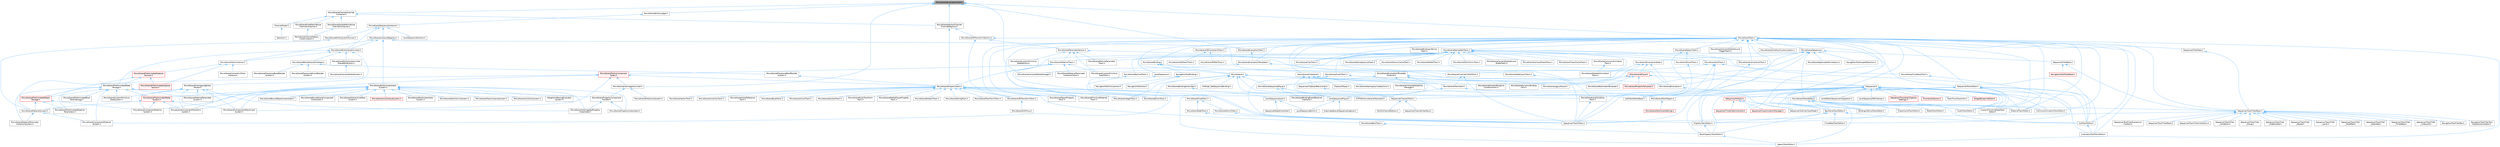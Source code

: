 digraph "MovieSceneEvaluationField.h"
{
 // INTERACTIVE_SVG=YES
 // LATEX_PDF_SIZE
  bgcolor="transparent";
  edge [fontname=Helvetica,fontsize=10,labelfontname=Helvetica,labelfontsize=10];
  node [fontname=Helvetica,fontsize=10,shape=box,height=0.2,width=0.4];
  Node1 [id="Node000001",label="MovieSceneEvaluationField.h",height=0.2,width=0.4,color="gray40", fillcolor="grey60", style="filled", fontcolor="black",tooltip=" "];
  Node1 -> Node2 [id="edge1_Node000001_Node000002",dir="back",color="steelblue1",style="solid",tooltip=" "];
  Node2 [id="Node000002",label="MovieSceneChannelOverride\lContainer.h",height=0.2,width=0.4,color="grey40", fillcolor="white", style="filled",URL="$d1/dd2/MovieSceneChannelOverrideContainer_8h.html",tooltip=" "];
  Node2 -> Node3 [id="edge2_Node000002_Node000003",dir="back",color="steelblue1",style="solid",tooltip=" "];
  Node3 [id="Node000003",label="ChannelModel.h",height=0.2,width=0.4,color="grey40", fillcolor="white", style="filled",URL="$de/d30/ChannelModel_8h.html",tooltip=" "];
  Node3 -> Node4 [id="edge3_Node000003_Node000004",dir="back",color="steelblue1",style="solid",tooltip=" "];
  Node4 [id="Node000004",label="Selection.h",height=0.2,width=0.4,color="grey40", fillcolor="white", style="filled",URL="$dd/dc2/Editor_2Sequencer_2Public_2MVVM_2Selection_2Selection_8h.html",tooltip=" "];
  Node2 -> Node5 [id="edge4_Node000002_Node000005",dir="back",color="steelblue1",style="solid",tooltip=" "];
  Node5 [id="Node000005",label="MovieSceneDoublePerlinNoise\lChannelContainer.h",height=0.2,width=0.4,color="grey40", fillcolor="white", style="filled",URL="$de/dae/MovieSceneDoublePerlinNoiseChannelContainer_8h.html",tooltip=" "];
  Node5 -> Node6 [id="edge5_Node000005_Node000006",dir="back",color="steelblue1",style="solid",tooltip=" "];
  Node6 [id="Node000006",label="PerlinNoiseChannelDetails\lCustomization.h",height=0.2,width=0.4,color="grey40", fillcolor="white", style="filled",URL="$d6/df3/PerlinNoiseChannelDetailsCustomization_8h.html",tooltip=" "];
  Node2 -> Node7 [id="edge6_Node000002_Node000007",dir="back",color="steelblue1",style="solid",tooltip=" "];
  Node7 [id="Node000007",label="MovieSceneFloatPerlinNoise\lChannelContainer.h",height=0.2,width=0.4,color="grey40", fillcolor="white", style="filled",URL="$d6/dcb/MovieSceneFloatPerlinNoiseChannelContainer_8h.html",tooltip=" "];
  Node7 -> Node6 [id="edge7_Node000007_Node000006",dir="back",color="steelblue1",style="solid",tooltip=" "];
  Node2 -> Node8 [id="edge8_Node000002_Node000008",dir="back",color="steelblue1",style="solid",tooltip=" "];
  Node8 [id="Node000008",label="MovieSceneSectionChannel\lOverrideRegistry.h",height=0.2,width=0.4,color="grey40", fillcolor="white", style="filled",URL="$d0/d33/MovieSceneSectionChannelOverrideRegistry_8h.html",tooltip=" "];
  Node8 -> Node9 [id="edge9_Node000008_Node000009",dir="back",color="steelblue1",style="solid",tooltip=" "];
  Node9 [id="Node000009",label="MovieScene3DTransformSection.h",height=0.2,width=0.4,color="grey40", fillcolor="white", style="filled",URL="$de/dab/MovieScene3DTransformSection_8h.html",tooltip=" "];
  Node9 -> Node10 [id="edge10_Node000009_Node000010",dir="back",color="steelblue1",style="solid",tooltip=" "];
  Node10 [id="Node000010",label="ISequencerTrackEditor.h",height=0.2,width=0.4,color="grey40", fillcolor="white", style="filled",URL="$df/dca/ISequencerTrackEditor_8h.html",tooltip=" "];
  Node10 -> Node11 [id="edge11_Node000010_Node000011",dir="back",color="steelblue1",style="solid",tooltip=" "];
  Node11 [id="Node000011",label="AudioTrackEditor.h",height=0.2,width=0.4,color="grey40", fillcolor="white", style="filled",URL="$dd/d96/AudioTrackEditor_8h.html",tooltip=" "];
  Node10 -> Node12 [id="edge12_Node000010_Node000012",dir="back",color="steelblue1",style="solid",tooltip=" "];
  Node12 [id="Node000012",label="BoolPropertyTrackEditor.h",height=0.2,width=0.4,color="grey40", fillcolor="white", style="filled",URL="$db/d07/BoolPropertyTrackEditor_8h.html",tooltip=" "];
  Node12 -> Node13 [id="edge13_Node000012_Node000013",dir="back",color="steelblue1",style="solid",tooltip=" "];
  Node13 [id="Node000013",label="SpawnTrackEditor.h",height=0.2,width=0.4,color="grey40", fillcolor="white", style="filled",URL="$d5/dac/SpawnTrackEditor_8h.html",tooltip=" "];
  Node10 -> Node14 [id="edge14_Node000010_Node000014",dir="back",color="steelblue1",style="solid",tooltip=" "];
  Node14 [id="Node000014",label="CinematicShotTrackEditor.h",height=0.2,width=0.4,color="grey40", fillcolor="white", style="filled",URL="$d3/d0c/CinematicShotTrackEditor_8h.html",tooltip=" "];
  Node10 -> Node15 [id="edge15_Node000010_Node000015",dir="back",color="steelblue1",style="solid",tooltip=" "];
  Node15 [id="Node000015",label="CustomPrimitiveDataTrack\lEditor.h",height=0.2,width=0.4,color="grey40", fillcolor="white", style="filled",URL="$dc/d8f/CustomPrimitiveDataTrackEditor_8h.html",tooltip=" "];
  Node10 -> Node16 [id="edge16_Node000010_Node000016",dir="back",color="steelblue1",style="solid",tooltip=" "];
  Node16 [id="Node000016",label="MaterialTrackEditor.h",height=0.2,width=0.4,color="grey40", fillcolor="white", style="filled",URL="$d1/d9f/MaterialTrackEditor_8h.html",tooltip=" "];
  Node10 -> Node17 [id="edge17_Node000010_Node000017",dir="back",color="steelblue1",style="solid",tooltip=" "];
  Node17 [id="Node000017",label="MovieSceneTrackEditor.h",height=0.2,width=0.4,color="grey40", fillcolor="white", style="filled",URL="$db/d6c/MovieSceneTrackEditor_8h.html",tooltip=" "];
  Node17 -> Node11 [id="edge18_Node000017_Node000011",dir="back",color="steelblue1",style="solid",tooltip=" "];
  Node17 -> Node18 [id="edge19_Node000017_Node000018",dir="back",color="steelblue1",style="solid",tooltip=" "];
  Node18 [id="Node000018",label="BindingLifetimeTrackEditor.h",height=0.2,width=0.4,color="grey40", fillcolor="white", style="filled",URL="$db/d3c/BindingLifetimeTrackEditor_8h.html",tooltip=" "];
  Node17 -> Node19 [id="edge20_Node000017_Node000019",dir="back",color="steelblue1",style="solid",tooltip=" "];
  Node19 [id="Node000019",label="ChaosCacheTrackEditor.h",height=0.2,width=0.4,color="grey40", fillcolor="white", style="filled",URL="$db/d36/ChaosCacheTrackEditor_8h.html",tooltip=" "];
  Node17 -> Node20 [id="edge21_Node000017_Node000020",dir="back",color="steelblue1",style="solid",tooltip=" "];
  Node20 [id="Node000020",label="CommonAnimationTrackEditor.h",height=0.2,width=0.4,color="grey40", fillcolor="white", style="filled",URL="$d9/d6e/CommonAnimationTrackEditor_8h.html",tooltip=" "];
  Node17 -> Node15 [id="edge22_Node000017_Node000015",dir="back",color="steelblue1",style="solid",tooltip=" "];
  Node17 -> Node21 [id="edge23_Node000017_Node000021",dir="back",color="steelblue1",style="solid",tooltip=" "];
  Node21 [id="Node000021",label="KeyframeTrackEditor.h",height=0.2,width=0.4,color="grey40", fillcolor="white", style="filled",URL="$dd/d47/KeyframeTrackEditor_8h.html",tooltip=" "];
  Node21 -> Node12 [id="edge24_Node000021_Node000012",dir="back",color="steelblue1",style="solid",tooltip=" "];
  Node21 -> Node22 [id="edge25_Node000021_Node000022",dir="back",color="steelblue1",style="solid",tooltip=" "];
  Node22 [id="Node000022",label="PropertyTrackEditor.h",height=0.2,width=0.4,color="grey40", fillcolor="white", style="filled",URL="$da/d9a/PropertyTrackEditor_8h.html",tooltip=" "];
  Node22 -> Node12 [id="edge26_Node000022_Node000012",dir="back",color="steelblue1",style="solid",tooltip=" "];
  Node21 -> Node23 [id="edge27_Node000021_Node000023",dir="back",color="steelblue1",style="solid",tooltip=" "];
  Node23 [id="Node000023",label="SubTrackEditor.h",height=0.2,width=0.4,color="grey40", fillcolor="white", style="filled",URL="$d8/d5b/SubTrackEditor_8h.html",tooltip=" "];
  Node23 -> Node14 [id="edge28_Node000023_Node000014",dir="back",color="steelblue1",style="solid",tooltip=" "];
  Node21 -> Node24 [id="edge29_Node000021_Node000024",dir="back",color="steelblue1",style="solid",tooltip=" "];
  Node24 [id="Node000024",label="TimeWarpTrackEditor.h",height=0.2,width=0.4,color="grey40", fillcolor="white", style="filled",URL="$dc/d2e/TimeWarpTrackEditor_8h.html",tooltip=" "];
  Node17 -> Node16 [id="edge30_Node000017_Node000016",dir="back",color="steelblue1",style="solid",tooltip=" "];
  Node17 -> Node25 [id="edge31_Node000017_Node000025",dir="back",color="steelblue1",style="solid",tooltip=" "];
  Node25 [id="Node000025",label="MediaTrackEditor.h",height=0.2,width=0.4,color="grey40", fillcolor="white", style="filled",URL="$d0/d41/MediaTrackEditor_8h.html",tooltip=" "];
  Node17 -> Node22 [id="edge32_Node000017_Node000022",dir="back",color="steelblue1",style="solid",tooltip=" "];
  Node17 -> Node26 [id="edge33_Node000017_Node000026",dir="back",color="steelblue1",style="solid",tooltip=" "];
  Node26 [id="Node000026",label="SequencerTrackFilterBase.h",height=0.2,width=0.4,color="grey40", fillcolor="white", style="filled",URL="$d8/def/Filters_2SequencerTrackFilterBase_8h.html",tooltip=" "];
  Node26 -> Node27 [id="edge34_Node000026_Node000027",dir="back",color="steelblue1",style="solid",tooltip=" "];
  Node27 [id="Node000027",label="NavigationToolFilterBar.h",height=0.2,width=0.4,color="grey40", fillcolor="white", style="filled",URL="$df/d14/NavigationToolFilterBar_8h.html",tooltip=" "];
  Node26 -> Node28 [id="edge35_Node000026_Node000028",dir="back",color="steelblue1",style="solid",tooltip=" "];
  Node28 [id="Node000028",label="NavigationToolFilterText\lExpressionContext.h",height=0.2,width=0.4,color="grey40", fillcolor="white", style="filled",URL="$d8/dd2/NavigationToolFilterTextExpressionContext_8h.html",tooltip=" "];
  Node26 -> Node29 [id="edge36_Node000026_Node000029",dir="back",color="steelblue1",style="solid",tooltip=" "];
  Node29 [id="Node000029",label="SequencerTextFilterExpression\lContext.h",height=0.2,width=0.4,color="grey40", fillcolor="white", style="filled",URL="$d0/d9f/SequencerTextFilterExpressionContext_8h.html",tooltip=" "];
  Node26 -> Node30 [id="edge37_Node000026_Node000030",dir="back",color="steelblue1",style="solid",tooltip=" "];
  Node30 [id="Node000030",label="SequencerTrackFilterBase.h",height=0.2,width=0.4,color="grey40", fillcolor="white", style="filled",URL="$d8/d4d/SequencerTrackFilterBase_8h.html",tooltip=" "];
  Node26 -> Node31 [id="edge38_Node000026_Node000031",dir="back",color="steelblue1",style="solid",tooltip=" "];
  Node31 [id="Node000031",label="SequencerTrackFilterCollection.h",height=0.2,width=0.4,color="grey40", fillcolor="white", style="filled",URL="$d8/de2/SequencerTrackFilterCollection_8h.html",tooltip=" "];
  Node26 -> Node32 [id="edge39_Node000026_Node000032",dir="back",color="steelblue1",style="solid",tooltip=" "];
  Node32 [id="Node000032",label="SequencerTrackFilter\l_Condition.h",height=0.2,width=0.4,color="grey40", fillcolor="white", style="filled",URL="$df/d17/SequencerTrackFilter__Condition_8h.html",tooltip=" "];
  Node26 -> Node33 [id="edge40_Node000026_Node000033",dir="back",color="steelblue1",style="solid",tooltip=" "];
  Node33 [id="Node000033",label="SequencerTrackFilter\l_Group.h",height=0.2,width=0.4,color="grey40", fillcolor="white", style="filled",URL="$da/dea/SequencerTrackFilter__Group_8h.html",tooltip=" "];
  Node26 -> Node34 [id="edge41_Node000026_Node000034",dir="back",color="steelblue1",style="solid",tooltip=" "];
  Node34 [id="Node000034",label="SequencerTrackFilter\l_HideIsolate.h",height=0.2,width=0.4,color="grey40", fillcolor="white", style="filled",URL="$d3/d55/SequencerTrackFilter__HideIsolate_8h.html",tooltip=" "];
  Node26 -> Node35 [id="edge42_Node000026_Node000035",dir="back",color="steelblue1",style="solid",tooltip=" "];
  Node35 [id="Node000035",label="SequencerTrackFilter\l_Keyed.h",height=0.2,width=0.4,color="grey40", fillcolor="white", style="filled",URL="$d4/d2d/SequencerTrackFilter__Keyed_8h.html",tooltip=" "];
  Node26 -> Node36 [id="edge43_Node000026_Node000036",dir="back",color="steelblue1",style="solid",tooltip=" "];
  Node36 [id="Node000036",label="SequencerTrackFilter\l_Level.h",height=0.2,width=0.4,color="grey40", fillcolor="white", style="filled",URL="$d2/d6c/SequencerTrackFilter__Level_8h.html",tooltip=" "];
  Node26 -> Node37 [id="edge44_Node000026_Node000037",dir="back",color="steelblue1",style="solid",tooltip=" "];
  Node37 [id="Node000037",label="SequencerTrackFilter\l_Modified.h",height=0.2,width=0.4,color="grey40", fillcolor="white", style="filled",URL="$d0/dd9/SequencerTrackFilter__Modified_8h.html",tooltip=" "];
  Node26 -> Node38 [id="edge45_Node000026_Node000038",dir="back",color="steelblue1",style="solid",tooltip=" "];
  Node38 [id="Node000038",label="SequencerTrackFilter\l_Selected.h",height=0.2,width=0.4,color="grey40", fillcolor="white", style="filled",URL="$dc/d54/SequencerTrackFilter__Selected_8h.html",tooltip=" "];
  Node26 -> Node39 [id="edge46_Node000026_Node000039",dir="back",color="steelblue1",style="solid",tooltip=" "];
  Node39 [id="Node000039",label="SequencerTrackFilter\l_TimeWarp.h",height=0.2,width=0.4,color="grey40", fillcolor="white", style="filled",URL="$d6/dd0/SequencerTrackFilter__TimeWarp_8h.html",tooltip=" "];
  Node26 -> Node40 [id="edge47_Node000026_Node000040",dir="back",color="steelblue1",style="solid",tooltip=" "];
  Node40 [id="Node000040",label="SequencerTrackFilter\l_Unbound.h",height=0.2,width=0.4,color="grey40", fillcolor="white", style="filled",URL="$d0/dd1/SequencerTrackFilter__Unbound_8h.html",tooltip=" "];
  Node26 -> Node41 [id="edge48_Node000026_Node000041",dir="back",color="steelblue1",style="solid",tooltip=" "];
  Node41 [id="Node000041",label="SequencerTrackFilters.h",height=0.2,width=0.4,color="grey40", fillcolor="white", style="filled",URL="$df/d72/SequencerTrackFilters_8h.html",tooltip=" "];
  Node17 -> Node23 [id="edge49_Node000017_Node000023",dir="back",color="steelblue1",style="solid",tooltip=" "];
  Node10 -> Node13 [id="edge50_Node000010_Node000013",dir="back",color="steelblue1",style="solid",tooltip=" "];
  Node10 -> Node23 [id="edge51_Node000010_Node000023",dir="back",color="steelblue1",style="solid",tooltip=" "];
  Node9 -> Node42 [id="edge52_Node000009_Node000042",dir="back",color="steelblue1",style="solid",tooltip=" "];
  Node42 [id="Node000042",label="MovieScene3DTransformTrack.h",height=0.2,width=0.4,color="grey40", fillcolor="white", style="filled",URL="$d9/d06/MovieScene3DTransformTrack_8h.html",tooltip=" "];
  Node42 -> Node43 [id="edge53_Node000042_Node000043",dir="back",color="steelblue1",style="solid",tooltip=" "];
  Node43 [id="Node000043",label="MovieSceneHitProxy.h",height=0.2,width=0.4,color="grey40", fillcolor="white", style="filled",URL="$d0/d01/MovieSceneHitProxy_8h.html",tooltip=" "];
  Node9 -> Node44 [id="edge54_Node000009_Node000044",dir="back",color="steelblue1",style="solid",tooltip=" "];
  Node44 [id="Node000044",label="MovieSceneParameterSection.h",height=0.2,width=0.4,color="grey40", fillcolor="white", style="filled",URL="$de/d65/MovieSceneParameterSection_8h.html",tooltip=" "];
  Node44 -> Node45 [id="edge55_Node000044_Node000045",dir="back",color="steelblue1",style="solid",tooltip=" "];
  Node45 [id="Node000045",label="MovieSceneCustomPrimitive\lDataSection.h",height=0.2,width=0.4,color="grey40", fillcolor="white", style="filled",URL="$d2/d78/MovieSceneCustomPrimitiveDataSection_8h.html",tooltip=" "];
  Node44 -> Node46 [id="edge56_Node000044_Node000046",dir="back",color="steelblue1",style="solid",tooltip=" "];
  Node46 [id="Node000046",label="MovieSceneCustomPrimitive\lDataTrack.h",height=0.2,width=0.4,color="grey40", fillcolor="white", style="filled",URL="$db/d39/MovieSceneCustomPrimitiveDataTrack_8h.html",tooltip=" "];
  Node44 -> Node47 [id="edge57_Node000044_Node000047",dir="back",color="steelblue1",style="solid",tooltip=" "];
  Node47 [id="Node000047",label="MovieSceneMaterialTrack.h",height=0.2,width=0.4,color="grey40", fillcolor="white", style="filled",URL="$d8/d92/MovieSceneMaterialTrack_8h.html",tooltip=" "];
  Node47 -> Node48 [id="edge58_Node000047_Node000048",dir="back",color="steelblue1",style="solid",tooltip=" "];
  Node48 [id="Node000048",label="MovieSceneComponentMaterial\lSystem.h",height=0.2,width=0.4,color="grey40", fillcolor="white", style="filled",URL="$d7/d7c/MovieSceneComponentMaterialSystem_8h.html",tooltip=" "];
  Node47 -> Node46 [id="edge59_Node000047_Node000046",dir="back",color="steelblue1",style="solid",tooltip=" "];
  Node47 -> Node49 [id="edge60_Node000047_Node000049",dir="back",color="steelblue1",style="solid",tooltip=" "];
  Node49 [id="Node000049",label="MovieSceneMaterialParameter\lCollectionTrack.h",height=0.2,width=0.4,color="grey40", fillcolor="white", style="filled",URL="$d7/dc8/MovieSceneMaterialParameterCollectionTrack_8h.html",tooltip=" "];
  Node47 -> Node50 [id="edge61_Node000047_Node000050",dir="back",color="steelblue1",style="solid",tooltip=" "];
  Node50 [id="Node000050",label="MovieScenePrimitiveMaterial\lTrack.h",height=0.2,width=0.4,color="grey40", fillcolor="white", style="filled",URL="$dc/dc4/MovieScenePrimitiveMaterialTrack_8h.html",tooltip=" "];
  Node47 -> Node51 [id="edge62_Node000047_Node000051",dir="back",color="steelblue1",style="solid",tooltip=" "];
  Node51 [id="Node000051",label="MovieSceneTracksComponent\lTypes.h",height=0.2,width=0.4,color="red", fillcolor="#FFF0F0", style="filled",URL="$d5/d6a/MovieSceneTracksComponentTypes_8h.html",tooltip=" "];
  Node51 -> Node52 [id="edge63_Node000051_Node000052",dir="back",color="steelblue1",style="solid",tooltip=" "];
  Node52 [id="Node000052",label="MovieSceneComponentAttachment\lSystem.h",height=0.2,width=0.4,color="grey40", fillcolor="white", style="filled",URL="$d9/db3/MovieSceneComponentAttachmentSystem_8h.html",tooltip=" "];
  Node51 -> Node53 [id="edge64_Node000051_Node000053",dir="back",color="steelblue1",style="solid",tooltip=" "];
  Node53 [id="Node000053",label="MovieSceneComponentTransform\lSystem.h",height=0.2,width=0.4,color="grey40", fillcolor="white", style="filled",URL="$d1/d3e/MovieSceneComponentTransformSystem_8h.html",tooltip=" "];
  Node51 -> Node56 [id="edge65_Node000051_Node000056",dir="back",color="steelblue1",style="solid",tooltip=" "];
  Node56 [id="Node000056",label="MovieSceneInterrogationLinker.h",height=0.2,width=0.4,color="grey40", fillcolor="white", style="filled",URL="$d9/d6a/MovieSceneInterrogationLinker_8h.html",tooltip=" "];
  Node56 -> Node57 [id="edge66_Node000056_Node000057",dir="back",color="steelblue1",style="solid",tooltip=" "];
  Node57 [id="Node000057",label="MovieScenePredictionSystem.h",height=0.2,width=0.4,color="grey40", fillcolor="white", style="filled",URL="$dc/d7f/MovieScenePredictionSystem_8h.html",tooltip=" "];
  Node56 -> Node58 [id="edge67_Node000056_Node000058",dir="back",color="steelblue1",style="solid",tooltip=" "];
  Node58 [id="Node000058",label="MovieScenePropertyComponent\lHandler.h",height=0.2,width=0.4,color="grey40", fillcolor="white", style="filled",URL="$d1/d1c/MovieScenePropertyComponentHandler_8h.html",tooltip=" "];
  Node58 -> Node59 [id="edge68_Node000058_Node000059",dir="back",color="steelblue1",style="solid",tooltip=" "];
  Node59 [id="Node000059",label="MovieSceneInterrogatedProperty\lInstantiator.h",height=0.2,width=0.4,color="grey40", fillcolor="white", style="filled",URL="$df/d43/MovieSceneInterrogatedPropertyInstantiator_8h.html",tooltip=" "];
  Node58 -> Node60 [id="edge69_Node000058_Node000060",dir="back",color="steelblue1",style="solid",tooltip=" "];
  Node60 [id="Node000060",label="MovieScenePropertyInstantiator.h",height=0.2,width=0.4,color="grey40", fillcolor="white", style="filled",URL="$d2/ddc/MovieScenePropertyInstantiator_8h.html",tooltip=" "];
  Node51 -> Node61 [id="edge70_Node000051_Node000061",dir="back",color="steelblue1",style="solid",tooltip=" "];
  Node61 [id="Node000061",label="MovieSceneMaterialSystem.h",height=0.2,width=0.4,color="grey40", fillcolor="white", style="filled",URL="$d2/d2f/MovieSceneMaterialSystem_8h.html",tooltip=" "];
  Node61 -> Node48 [id="edge71_Node000061_Node000048",dir="back",color="steelblue1",style="solid",tooltip=" "];
  Node61 -> Node62 [id="edge72_Node000061_Node000062",dir="back",color="steelblue1",style="solid",tooltip=" "];
  Node62 [id="Node000062",label="MovieSceneMaterialParameter\lCollectionSystem.h",height=0.2,width=0.4,color="grey40", fillcolor="white", style="filled",URL="$d4/d18/MovieSceneMaterialParameterCollectionSystem_8h.html",tooltip=" "];
  Node51 -> Node64 [id="edge73_Node000051_Node000064",dir="back",color="steelblue1",style="solid",tooltip=" "];
  Node64 [id="Node000064",label="MovieScenePropertyTrack.h",height=0.2,width=0.4,color="grey40", fillcolor="white", style="filled",URL="$da/d0c/MovieScenePropertyTrack_8h.html",tooltip=" "];
  Node64 -> Node42 [id="edge74_Node000064_Node000042",dir="back",color="steelblue1",style="solid",tooltip=" "];
  Node64 -> Node65 [id="edge75_Node000064_Node000065",dir="back",color="steelblue1",style="solid",tooltip=" "];
  Node65 [id="Node000065",label="MovieSceneActorReference\lTrack.h",height=0.2,width=0.4,color="grey40", fillcolor="white", style="filled",URL="$d9/d9b/MovieSceneActorReferenceTrack_8h.html",tooltip=" "];
  Node64 -> Node66 [id="edge76_Node000064_Node000066",dir="back",color="steelblue1",style="solid",tooltip=" "];
  Node66 [id="Node000066",label="MovieSceneBoolTrack.h",height=0.2,width=0.4,color="grey40", fillcolor="white", style="filled",URL="$d7/ddf/MovieSceneBoolTrack_8h.html",tooltip=" "];
  Node66 -> Node12 [id="edge77_Node000066_Node000012",dir="back",color="steelblue1",style="solid",tooltip=" "];
  Node64 -> Node67 [id="edge78_Node000064_Node000067",dir="back",color="steelblue1",style="solid",tooltip=" "];
  Node67 [id="Node000067",label="MovieSceneByteTrack.h",height=0.2,width=0.4,color="grey40", fillcolor="white", style="filled",URL="$dc/d79/MovieSceneByteTrack_8h.html",tooltip=" "];
  Node64 -> Node68 [id="edge79_Node000064_Node000068",dir="back",color="steelblue1",style="solid",tooltip=" "];
  Node68 [id="Node000068",label="MovieSceneColorTrack.h",height=0.2,width=0.4,color="grey40", fillcolor="white", style="filled",URL="$d8/df9/MovieSceneColorTrack_8h.html",tooltip=" "];
  Node64 -> Node69 [id="edge80_Node000064_Node000069",dir="back",color="steelblue1",style="solid",tooltip=" "];
  Node69 [id="Node000069",label="MovieSceneDoubleTrack.h",height=0.2,width=0.4,color="grey40", fillcolor="white", style="filled",URL="$de/d31/MovieSceneDoubleTrack_8h.html",tooltip=" "];
  Node64 -> Node70 [id="edge81_Node000064_Node000070",dir="back",color="steelblue1",style="solid",tooltip=" "];
  Node70 [id="Node000070",label="MovieSceneEnumTrack.h",height=0.2,width=0.4,color="grey40", fillcolor="white", style="filled",URL="$d6/d95/MovieSceneEnumTrack_8h.html",tooltip=" "];
  Node64 -> Node71 [id="edge82_Node000064_Node000071",dir="back",color="steelblue1",style="solid",tooltip=" "];
  Node71 [id="Node000071",label="MovieSceneEulerTransform\lTrack.h",height=0.2,width=0.4,color="grey40", fillcolor="white", style="filled",URL="$d7/d3a/MovieSceneEulerTransformTrack_8h.html",tooltip=" "];
  Node64 -> Node72 [id="edge83_Node000064_Node000072",dir="back",color="steelblue1",style="solid",tooltip=" "];
  Node72 [id="Node000072",label="MovieSceneFloatTrack.h",height=0.2,width=0.4,color="grey40", fillcolor="white", style="filled",URL="$dc/d88/MovieSceneFloatTrack_8h.html",tooltip=" "];
  Node72 -> Node73 [id="edge84_Node000072_Node000073",dir="back",color="steelblue1",style="solid",tooltip=" "];
  Node73 [id="Node000073",label="MovieSceneFadeTrack.h",height=0.2,width=0.4,color="grey40", fillcolor="white", style="filled",URL="$d3/dd6/MovieSceneFadeTrack_8h.html",tooltip=" "];
  Node73 -> Node41 [id="edge85_Node000073_Node000041",dir="back",color="steelblue1",style="solid",tooltip=" "];
  Node72 -> Node74 [id="edge86_Node000072_Node000074",dir="back",color="steelblue1",style="solid",tooltip=" "];
  Node74 [id="Node000074",label="MovieSceneSlomoTrack.h",height=0.2,width=0.4,color="grey40", fillcolor="white", style="filled",URL="$d3/d88/MovieSceneSlomoTrack_8h.html",tooltip=" "];
  Node74 -> Node41 [id="edge87_Node000074_Node000041",dir="back",color="steelblue1",style="solid",tooltip=" "];
  Node64 -> Node75 [id="edge88_Node000064_Node000075",dir="back",color="steelblue1",style="solid",tooltip=" "];
  Node75 [id="Node000075",label="MovieSceneIntegerTrack.h",height=0.2,width=0.4,color="grey40", fillcolor="white", style="filled",URL="$d9/d1a/MovieSceneIntegerTrack_8h.html",tooltip=" "];
  Node64 -> Node76 [id="edge89_Node000064_Node000076",dir="back",color="steelblue1",style="solid",tooltip=" "];
  Node76 [id="Node000076",label="MovieSceneLevelVisibility\lTrack.h",height=0.2,width=0.4,color="grey40", fillcolor="white", style="filled",URL="$d8/dae/MovieSceneLevelVisibilityTrack_8h.html",tooltip=" "];
  Node76 -> Node41 [id="edge90_Node000076_Node000041",dir="back",color="steelblue1",style="solid",tooltip=" "];
  Node64 -> Node77 [id="edge91_Node000064_Node000077",dir="back",color="steelblue1",style="solid",tooltip=" "];
  Node77 [id="Node000077",label="MovieSceneMediaPlayerProperty\lTrack.h",height=0.2,width=0.4,color="grey40", fillcolor="white", style="filled",URL="$d4/da1/MovieSceneMediaPlayerPropertyTrack_8h.html",tooltip=" "];
  Node64 -> Node78 [id="edge92_Node000064_Node000078",dir="back",color="steelblue1",style="solid",tooltip=" "];
  Node78 [id="Node000078",label="MovieSceneObjectProperty\lTrack.h",height=0.2,width=0.4,color="grey40", fillcolor="white", style="filled",URL="$dc/da9/MovieSceneObjectPropertyTrack_8h.html",tooltip=" "];
  Node64 -> Node50 [id="edge93_Node000064_Node000050",dir="back",color="steelblue1",style="solid",tooltip=" "];
  Node64 -> Node79 [id="edge94_Node000064_Node000079",dir="back",color="steelblue1",style="solid",tooltip=" "];
  Node79 [id="Node000079",label="MovieSceneRotatorTrack.h",height=0.2,width=0.4,color="grey40", fillcolor="white", style="filled",URL="$d3/d8f/MovieSceneRotatorTrack_8h.html",tooltip=" "];
  Node64 -> Node80 [id="edge95_Node000064_Node000080",dir="back",color="steelblue1",style="solid",tooltip=" "];
  Node80 [id="Node000080",label="MovieSceneStringTrack.h",height=0.2,width=0.4,color="grey40", fillcolor="white", style="filled",URL="$dd/d54/MovieSceneStringTrack_8h.html",tooltip=" "];
  Node64 -> Node81 [id="edge96_Node000064_Node000081",dir="back",color="steelblue1",style="solid",tooltip=" "];
  Node81 [id="Node000081",label="MovieSceneTransformTrack.h",height=0.2,width=0.4,color="grey40", fillcolor="white", style="filled",URL="$df/d57/MovieSceneTransformTrack_8h.html",tooltip=" "];
  Node64 -> Node82 [id="edge97_Node000064_Node000082",dir="back",color="steelblue1",style="solid",tooltip=" "];
  Node82 [id="Node000082",label="MovieSceneVectorTrack.h",height=0.2,width=0.4,color="grey40", fillcolor="white", style="filled",URL="$d8/d5e/MovieSceneVectorTrack_8h.html",tooltip=" "];
  Node64 -> Node83 [id="edge98_Node000064_Node000083",dir="back",color="steelblue1",style="solid",tooltip=" "];
  Node83 [id="Node000083",label="MovieSceneVisibilityTrack.h",height=0.2,width=0.4,color="grey40", fillcolor="white", style="filled",URL="$dd/d5e/MovieSceneVisibilityTrack_8h.html",tooltip=" "];
  Node64 -> Node22 [id="edge99_Node000064_Node000022",dir="back",color="steelblue1",style="solid",tooltip=" "];
  Node44 -> Node84 [id="edge100_Node000044_Node000084",dir="back",color="steelblue1",style="solid",tooltip=" "];
  Node84 [id="Node000084",label="MovieSceneParameterTemplate.h",height=0.2,width=0.4,color="grey40", fillcolor="white", style="filled",URL="$d9/df3/MovieSceneParameterTemplate_8h.html",tooltip=" "];
  Node44 -> Node85 [id="edge101_Node000044_Node000085",dir="back",color="steelblue1",style="solid",tooltip=" "];
  Node85 [id="Node000085",label="MovieSceneParticleParameter\lTrack.h",height=0.2,width=0.4,color="grey40", fillcolor="white", style="filled",URL="$d2/d09/MovieSceneParticleParameterTrack_8h.html",tooltip=" "];
  Node8 -> Node64 [id="edge102_Node000008_Node000064",dir="back",color="steelblue1",style="solid",tooltip=" "];
  Node1 -> Node86 [id="edge103_Node000001_Node000086",dir="back",color="steelblue1",style="solid",tooltip=" "];
  Node86 [id="Node000086",label="MovieSceneCompiledDataManager.h",height=0.2,width=0.4,color="grey40", fillcolor="white", style="filled",URL="$d7/d59/MovieSceneCompiledDataManager_8h.html",tooltip=" "];
  Node1 -> Node87 [id="edge104_Node000001_Node000087",dir="back",color="steelblue1",style="solid",tooltip=" "];
  Node87 [id="Node000087",label="MovieSceneEntityLedger.h",height=0.2,width=0.4,color="grey40", fillcolor="white", style="filled",URL="$d6/d4e/MovieSceneEntityLedger_8h.html",tooltip=" "];
  Node87 -> Node88 [id="edge105_Node000087_Node000088",dir="back",color="steelblue1",style="solid",tooltip=" "];
  Node88 [id="Node000088",label="MovieSceneSequenceInstance.h",height=0.2,width=0.4,color="grey40", fillcolor="white", style="filled",URL="$d1/d07/MovieSceneSequenceInstance_8h.html",tooltip=" "];
  Node88 -> Node89 [id="edge106_Node000088_Node000089",dir="back",color="steelblue1",style="solid",tooltip=" "];
  Node89 [id="Node000089",label="LevelSequenceDirector.h",height=0.2,width=0.4,color="grey40", fillcolor="white", style="filled",URL="$d8/d00/LevelSequenceDirector_8h.html",tooltip=" "];
  Node88 -> Node90 [id="edge107_Node000088_Node000090",dir="back",color="steelblue1",style="solid",tooltip=" "];
  Node90 [id="Node000090",label="MovieSceneEntitySystemLinker.h",height=0.2,width=0.4,color="grey40", fillcolor="white", style="filled",URL="$d9/d16/MovieSceneEntitySystemLinker_8h.html",tooltip=" "];
  Node90 -> Node91 [id="edge108_Node000090_Node000091",dir="back",color="steelblue1",style="solid",tooltip=" "];
  Node91 [id="Node000091",label="MovieSceneBlenderSystemHelper.h",height=0.2,width=0.4,color="grey40", fillcolor="white", style="filled",URL="$d5/d47/MovieSceneBlenderSystemHelper_8h.html",tooltip=" "];
  Node91 -> Node92 [id="edge109_Node000091_Node000092",dir="back",color="steelblue1",style="solid",tooltip=" "];
  Node92 [id="Node000092",label="MovieScenePiecewiseBoolBlender\lSystem.h",height=0.2,width=0.4,color="grey40", fillcolor="white", style="filled",URL="$d7/d27/MovieScenePiecewiseBoolBlenderSystem_8h.html",tooltip=" "];
  Node92 -> Node64 [id="edge110_Node000092_Node000064",dir="back",color="steelblue1",style="solid",tooltip=" "];
  Node91 -> Node93 [id="edge111_Node000091_Node000093",dir="back",color="steelblue1",style="solid",tooltip=" "];
  Node93 [id="Node000093",label="MovieScenePiecewiseByteBlender\lSystem.h",height=0.2,width=0.4,color="grey40", fillcolor="white", style="filled",URL="$d7/dde/MovieScenePiecewiseByteBlenderSystem_8h.html",tooltip=" "];
  Node91 -> Node94 [id="edge112_Node000091_Node000094",dir="back",color="steelblue1",style="solid",tooltip=" "];
  Node94 [id="Node000094",label="MovieScenePiecewiseEnumBlender\lSystem.h",height=0.2,width=0.4,color="grey40", fillcolor="white", style="filled",URL="$d4/dfe/MovieScenePiecewiseEnumBlenderSystem_8h.html",tooltip=" "];
  Node90 -> Node95 [id="edge113_Node000090_Node000095",dir="back",color="steelblue1",style="solid",tooltip=" "];
  Node95 [id="Node000095",label="MovieSceneEntitySystemLinker\lSharedExtension.h",height=0.2,width=0.4,color="grey40", fillcolor="white", style="filled",URL="$dc/df1/MovieSceneEntitySystemLinkerSharedExtension_8h.html",tooltip=" "];
  Node95 -> Node96 [id="edge114_Node000095_Node000096",dir="back",color="steelblue1",style="solid",tooltip=" "];
  Node96 [id="Node000096",label="MovieSceneCameraShakeSystem.h",height=0.2,width=0.4,color="grey40", fillcolor="white", style="filled",URL="$d2/dcc/MovieSceneCameraShakeSystem_8h.html",tooltip=" "];
  Node90 -> Node97 [id="edge115_Node000090_Node000097",dir="back",color="steelblue1",style="solid",tooltip=" "];
  Node97 [id="Node000097",label="MovieSceneOverlappingEntity\lTracker.h",height=0.2,width=0.4,color="grey40", fillcolor="white", style="filled",URL="$db/d41/MovieSceneOverlappingEntityTracker_8h.html",tooltip=" "];
  Node97 -> Node52 [id="edge116_Node000097_Node000052",dir="back",color="steelblue1",style="solid",tooltip=" "];
  Node97 -> Node98 [id="edge117_Node000097_Node000098",dir="back",color="steelblue1",style="solid",tooltip=" "];
  Node98 [id="Node000098",label="MovieSceneComponentMobility\lSystem.h",height=0.2,width=0.4,color="grey40", fillcolor="white", style="filled",URL="$d7/dca/MovieSceneComponentMobilitySystem_8h.html",tooltip=" "];
  Node97 -> Node53 [id="edge118_Node000097_Node000053",dir="back",color="steelblue1",style="solid",tooltip=" "];
  Node97 -> Node99 [id="edge119_Node000097_Node000099",dir="back",color="steelblue1",style="solid",tooltip=" "];
  Node99 [id="Node000099",label="MovieSceneCustomPrimitive\lDataSystem.h",height=0.2,width=0.4,color="grey40", fillcolor="white", style="filled",URL="$d1/da0/MovieSceneCustomPrimitiveDataSystem_8h.html",tooltip=" "];
  Node97 -> Node59 [id="edge120_Node000097_Node000059",dir="back",color="steelblue1",style="solid",tooltip=" "];
  Node97 -> Node100 [id="edge121_Node000097_Node000100",dir="back",color="steelblue1",style="solid",tooltip=" "];
  Node100 [id="Node000100",label="MovieSceneMaterialParameter\lSystem.h",height=0.2,width=0.4,color="grey40", fillcolor="white", style="filled",URL="$d9/d38/MovieSceneMaterialParameterSystem_8h.html",tooltip=" "];
  Node90 -> Node101 [id="edge122_Node000090_Node000101",dir="back",color="steelblue1",style="solid",tooltip=" "];
  Node101 [id="Node000101",label="MovieScenePreAnimatedState\lStorage.h",height=0.2,width=0.4,color="grey40", fillcolor="white", style="filled",URL="$db/d56/MovieScenePreAnimatedStateStorage_8h.html",tooltip=" "];
  Node101 -> Node48 [id="edge123_Node000101_Node000048",dir="back",color="steelblue1",style="solid",tooltip=" "];
  Node101 -> Node99 [id="edge124_Node000101_Node000099",dir="back",color="steelblue1",style="solid",tooltip=" "];
  Node101 -> Node62 [id="edge125_Node000101_Node000062",dir="back",color="steelblue1",style="solid",tooltip=" "];
  Node101 -> Node100 [id="edge126_Node000101_Node000100",dir="back",color="steelblue1",style="solid",tooltip=" "];
  Node101 -> Node102 [id="edge127_Node000101_Node000102",dir="back",color="steelblue1",style="solid",tooltip=" "];
  Node102 [id="Node000102",label="MovieScenePreAnimatedMaterial\lParameters.h",height=0.2,width=0.4,color="grey40", fillcolor="white", style="filled",URL="$d9/dac/MovieScenePreAnimatedMaterialParameters_8h.html",tooltip=" "];
  Node101 -> Node103 [id="edge128_Node000101_Node000103",dir="back",color="steelblue1",style="solid",tooltip=" "];
  Node103 [id="Node000103",label="MovieScenePreAnimatedObject\lStorage.h",height=0.2,width=0.4,color="red", fillcolor="#FFF0F0", style="filled",URL="$d1/dc5/MovieScenePreAnimatedObjectStorage_8h.html",tooltip=" "];
  Node103 -> Node98 [id="edge129_Node000103_Node000098",dir="back",color="steelblue1",style="solid",tooltip=" "];
  Node103 -> Node61 [id="edge130_Node000103_Node000061",dir="back",color="steelblue1",style="solid",tooltip=" "];
  Node103 -> Node102 [id="edge131_Node000103_Node000102",dir="back",color="steelblue1",style="solid",tooltip=" "];
  Node101 -> Node106 [id="edge132_Node000101_Node000106",dir="back",color="steelblue1",style="solid",tooltip=" "];
  Node106 [id="Node000106",label="MovieScenePreAnimatedRoot\lTokenStorage.h",height=0.2,width=0.4,color="grey40", fillcolor="white", style="filled",URL="$d1/db6/MovieScenePreAnimatedRootTokenStorage_8h.html",tooltip=" "];
  Node101 -> Node107 [id="edge133_Node000101_Node000107",dir="back",color="steelblue1",style="solid",tooltip=" "];
  Node107 [id="Node000107",label="MovieScenePreAnimatedState\lSystem.h",height=0.2,width=0.4,color="red", fillcolor="#FFF0F0", style="filled",URL="$df/d2d/MovieScenePreAnimatedStateSystem_8h.html",tooltip=" "];
  Node107 -> Node52 [id="edge134_Node000107_Node000052",dir="back",color="steelblue1",style="solid",tooltip=" "];
  Node107 -> Node98 [id="edge135_Node000107_Node000098",dir="back",color="steelblue1",style="solid",tooltip=" "];
  Node107 -> Node53 [id="edge136_Node000107_Node000053",dir="back",color="steelblue1",style="solid",tooltip=" "];
  Node107 -> Node61 [id="edge137_Node000107_Node000061",dir="back",color="steelblue1",style="solid",tooltip=" "];
  Node101 -> Node58 [id="edge138_Node000101_Node000058",dir="back",color="steelblue1",style="solid",tooltip=" "];
  Node90 -> Node122 [id="edge139_Node000090_Node000122",dir="back",color="steelblue1",style="solid",tooltip=" "];
  Node122 [id="Node000122",label="MovieSceneTrackInstance.h",height=0.2,width=0.4,color="grey40", fillcolor="white", style="filled",URL="$d4/d28/MovieSceneTrackInstance_8h.html",tooltip=" "];
  Node122 -> Node123 [id="edge140_Node000122_Node000123",dir="back",color="steelblue1",style="solid",tooltip=" "];
  Node123 [id="Node000123",label="MovieSceneCameraCutTrack\lInstance.h",height=0.2,width=0.4,color="grey40", fillcolor="white", style="filled",URL="$d3/d37/MovieSceneCameraCutTrackInstance_8h.html",tooltip=" "];
  Node122 -> Node124 [id="edge141_Node000122_Node000124",dir="back",color="steelblue1",style="solid",tooltip=" "];
  Node124 [id="Node000124",label="MovieScenePreAnimatedCapture\lSource.h",height=0.2,width=0.4,color="red", fillcolor="#FFF0F0", style="filled",URL="$d8/dd1/MovieScenePreAnimatedCaptureSource_8h.html",tooltip=" "];
  Node122 -> Node140 [id="edge142_Node000122_Node000140",dir="back",color="steelblue1",style="solid",tooltip=" "];
  Node140 [id="Node000140",label="MovieScenePreAnimatedCapture\lSources.h",height=0.2,width=0.4,color="red", fillcolor="#FFF0F0", style="filled",URL="$de/d2c/MovieScenePreAnimatedCaptureSources_8h.html",tooltip=" "];
  Node140 -> Node124 [id="edge143_Node000140_Node000124",dir="back",color="steelblue1",style="solid",tooltip=" "];
  Node140 -> Node103 [id="edge144_Node000140_Node000103",dir="back",color="steelblue1",style="solid",tooltip=" "];
  Node140 -> Node101 [id="edge145_Node000140_Node000101",dir="back",color="steelblue1",style="solid",tooltip=" "];
  Node88 -> Node142 [id="edge146_Node000088_Node000142",dir="back",color="steelblue1",style="solid",tooltip=" "];
  Node142 [id="Node000142",label="MovieSceneEntitySystemRunner.h",height=0.2,width=0.4,color="grey40", fillcolor="white", style="filled",URL="$d3/db8/MovieSceneEntitySystemRunner_8h.html",tooltip=" "];
  Node142 -> Node61 [id="edge147_Node000142_Node000061",dir="back",color="steelblue1",style="solid",tooltip=" "];
  Node88 -> Node143 [id="edge148_Node000088_Node000143",dir="back",color="steelblue1",style="solid",tooltip=" "];
  Node143 [id="Node000143",label="MovieSceneInstanceRegistry.h",height=0.2,width=0.4,color="grey40", fillcolor="white", style="filled",URL="$d6/d54/MovieSceneInstanceRegistry_8h.html",tooltip=" "];
  Node143 -> Node144 [id="edge149_Node000143_Node000144",dir="back",color="steelblue1",style="solid",tooltip=" "];
  Node144 [id="Node000144",label="MovieSceneEntityInstantiator\lSystem.h",height=0.2,width=0.4,color="grey40", fillcolor="white", style="filled",URL="$d1/d77/MovieSceneEntityInstantiatorSystem_8h.html",tooltip=" "];
  Node144 -> Node145 [id="edge150_Node000144_Node000145",dir="back",color="steelblue1",style="solid",tooltip=" "];
  Node145 [id="Node000145",label="MovieSceneBoundObjectInstantiator.h",height=0.2,width=0.4,color="grey40", fillcolor="white", style="filled",URL="$d2/d08/MovieSceneBoundObjectInstantiator_8h.html",tooltip=" "];
  Node144 -> Node146 [id="edge151_Node000144_Node000146",dir="back",color="steelblue1",style="solid",tooltip=" "];
  Node146 [id="Node000146",label="MovieSceneBoundSceneComponent\lInstantiator.h",height=0.2,width=0.4,color="grey40", fillcolor="white", style="filled",URL="$d7/dae/MovieSceneBoundSceneComponentInstantiator_8h.html",tooltip=" "];
  Node144 -> Node52 [id="edge152_Node000144_Node000052",dir="back",color="steelblue1",style="solid",tooltip=" "];
  Node144 -> Node98 [id="edge153_Node000144_Node000098",dir="back",color="steelblue1",style="solid",tooltip=" "];
  Node144 -> Node53 [id="edge154_Node000144_Node000053",dir="back",color="steelblue1",style="solid",tooltip=" "];
  Node144 -> Node147 [id="edge155_Node000144_Node000147",dir="back",color="steelblue1",style="solid",tooltip=" "];
  Node147 [id="Node000147",label="MovieSceneHierarchicalBias\lSystem.h",height=0.2,width=0.4,color="grey40", fillcolor="white", style="filled",URL="$db/dbf/MovieSceneHierarchicalBiasSystem_8h.html",tooltip=" "];
  Node144 -> Node148 [id="edge156_Node000144_Node000148",dir="back",color="steelblue1",style="solid",tooltip=" "];
  Node148 [id="Node000148",label="MovieSceneInitialValueSystem.h",height=0.2,width=0.4,color="red", fillcolor="#FFF0F0", style="filled",URL="$de/d69/Public_2EntitySystem_2MovieSceneInitialValueSystem_8h.html",tooltip=" "];
  Node144 -> Node59 [id="edge157_Node000144_Node000059",dir="back",color="steelblue1",style="solid",tooltip=" "];
  Node144 -> Node100 [id="edge158_Node000144_Node000100",dir="back",color="steelblue1",style="solid",tooltip=" "];
  Node144 -> Node107 [id="edge159_Node000144_Node000107",dir="back",color="steelblue1",style="solid",tooltip=" "];
  Node144 -> Node60 [id="edge160_Node000144_Node000060",dir="back",color="steelblue1",style="solid",tooltip=" "];
  Node144 -> Node150 [id="edge161_Node000144_Node000150",dir="back",color="steelblue1",style="solid",tooltip=" "];
  Node150 [id="Node000150",label="MovieSceneRootInstantiator\lSystem.h",height=0.2,width=0.4,color="grey40", fillcolor="white", style="filled",URL="$dc/d52/MovieSceneRootInstantiatorSystem_8h.html",tooltip=" "];
  Node144 -> Node151 [id="edge162_Node000144_Node000151",dir="back",color="steelblue1",style="solid",tooltip=" "];
  Node151 [id="Node000151",label="MovieSceneStitchAnimSystem.h",height=0.2,width=0.4,color="grey40", fillcolor="white", style="filled",URL="$d1/d39/MovieSceneStitchAnimSystem_8h.html",tooltip=" "];
  Node144 -> Node152 [id="edge163_Node000144_Node000152",dir="back",color="steelblue1",style="solid",tooltip=" "];
  Node152 [id="Node000152",label="MovieSceneTrackInstanceSystem.h",height=0.2,width=0.4,color="grey40", fillcolor="white", style="filled",URL="$d4/db7/MovieSceneTrackInstanceSystem_8h.html",tooltip=" "];
  Node144 -> Node153 [id="edge164_Node000144_Node000153",dir="back",color="steelblue1",style="solid",tooltip=" "];
  Node153 [id="Node000153",label="MovieSceneVisibilitySystem.h",height=0.2,width=0.4,color="grey40", fillcolor="white", style="filled",URL="$d6/d1d/MovieSceneVisibilitySystem_8h.html",tooltip=" "];
  Node144 -> Node154 [id="edge165_Node000144_Node000154",dir="back",color="steelblue1",style="solid",tooltip=" "];
  Node154 [id="Node000154",label="WeightAndEasingEvaluator\lSystem.h",height=0.2,width=0.4,color="grey40", fillcolor="white", style="filled",URL="$d0/d06/WeightAndEasingEvaluatorSystem_8h.html",tooltip=" "];
  Node143 -> Node90 [id="edge166_Node000143_Node000090",dir="back",color="steelblue1",style="solid",tooltip=" "];
  Node143 -> Node155 [id="edge167_Node000143_Node000155",dir="back",color="steelblue1",style="solid",tooltip=" "];
  Node155 [id="Node000155",label="MovieSceneEvaluationTemplate\lInstance.h",height=0.2,width=0.4,color="grey40", fillcolor="white", style="filled",URL="$dc/d63/MovieSceneEvaluationTemplateInstance_8h.html",tooltip=" "];
  Node155 -> Node156 [id="edge168_Node000155_Node000156",dir="back",color="steelblue1",style="solid",tooltip=" "];
  Node156 [id="Node000156",label="LevelSequencePlayer.h",height=0.2,width=0.4,color="grey40", fillcolor="white", style="filled",URL="$d0/d5e/LevelSequencePlayer_8h.html",tooltip=" "];
  Node156 -> Node157 [id="edge169_Node000156_Node000157",dir="back",color="steelblue1",style="solid",tooltip=" "];
  Node157 [id="Node000157",label="AutomatedLevelSequenceCapture.h",height=0.2,width=0.4,color="grey40", fillcolor="white", style="filled",URL="$d4/d3e/AutomatedLevelSequenceCapture_8h.html",tooltip=" "];
  Node156 -> Node158 [id="edge170_Node000156_Node000158",dir="back",color="steelblue1",style="solid",tooltip=" "];
  Node158 [id="Node000158",label="LevelSequenceBurnIn.h",height=0.2,width=0.4,color="grey40", fillcolor="white", style="filled",URL="$d2/d6b/LevelSequenceBurnIn_8h.html",tooltip=" "];
  Node155 -> Node159 [id="edge171_Node000155_Node000159",dir="back",color="steelblue1",style="solid",tooltip=" "];
  Node159 [id="Node000159",label="MovieSceneCompiledVolatility\lManager.h",height=0.2,width=0.4,color="grey40", fillcolor="white", style="filled",URL="$db/ddd/MovieSceneCompiledVolatilityManager_8h.html",tooltip=" "];
  Node155 -> Node132 [id="edge172_Node000155_Node000132",dir="back",color="steelblue1",style="solid",tooltip=" "];
  Node132 [id="Node000132",label="MovieSceneEvaluation.h",height=0.2,width=0.4,color="grey40", fillcolor="white", style="filled",URL="$dc/ded/MovieSceneEvaluation_8h.html",tooltip=" "];
  Node132 -> Node21 [id="edge173_Node000132_Node000021",dir="back",color="steelblue1",style="solid",tooltip=" "];
  Node155 -> Node160 [id="edge174_Node000155_Node000160",dir="back",color="steelblue1",style="solid",tooltip=" "];
  Node160 [id="Node000160",label="MovieSceneLegacyPlayer.h",height=0.2,width=0.4,color="grey40", fillcolor="white", style="filled",URL="$d7/dfb/MovieSceneLegacyPlayer_8h.html",tooltip=" "];
  Node155 -> Node136 [id="edge175_Node000155_Node000136",dir="back",color="steelblue1",style="solid",tooltip=" "];
  Node136 [id="Node000136",label="MovieScenePropertyTemplate.h",height=0.2,width=0.4,color="red", fillcolor="#FFF0F0", style="filled",URL="$d9/d24/MovieScenePropertyTemplate_8h.html",tooltip=" "];
  Node155 -> Node161 [id="edge176_Node000155_Node000161",dir="back",color="steelblue1",style="solid",tooltip=" "];
  Node161 [id="Node000161",label="MovieSceneSequencePlayer.h",height=0.2,width=0.4,color="grey40", fillcolor="white", style="filled",URL="$d3/d08/MovieSceneSequencePlayer_8h.html",tooltip=" "];
  Node161 -> Node156 [id="edge177_Node000161_Node000156",dir="back",color="steelblue1",style="solid",tooltip=" "];
  Node161 -> Node162 [id="edge178_Node000161_Node000162",dir="back",color="steelblue1",style="solid",tooltip=" "];
  Node162 [id="Node000162",label="MovieSceneBindingEventReceiver\lInterface.h",height=0.2,width=0.4,color="grey40", fillcolor="white", style="filled",URL="$df/d39/MovieSceneBindingEventReceiverInterface_8h.html",tooltip=" "];
  Node143 -> Node122 [id="edge179_Node000143_Node000122",dir="back",color="steelblue1",style="solid",tooltip=" "];
  Node1 -> Node133 [id="edge180_Node000001_Node000133",dir="back",color="steelblue1",style="solid",tooltip=" "];
  Node133 [id="Node000133",label="MovieSceneEvaluationTrack.h",height=0.2,width=0.4,color="grey40", fillcolor="white", style="filled",URL="$d1/de1/MovieSceneEvaluationTrack_8h.html",tooltip=" "];
  Node133 -> Node134 [id="edge181_Node000133_Node000134",dir="back",color="steelblue1",style="solid",tooltip=" "];
  Node134 [id="Node000134",label="MovieSceneEvaluationTemplate.h",height=0.2,width=0.4,color="grey40", fillcolor="white", style="filled",URL="$d9/d34/MovieSceneEvaluationTemplate_8h.html",tooltip=" "];
  Node134 -> Node86 [id="edge182_Node000134_Node000086",dir="back",color="steelblue1",style="solid",tooltip=" "];
  Node134 -> Node132 [id="edge183_Node000134_Node000132",dir="back",color="steelblue1",style="solid",tooltip=" "];
  Node1 -> Node56 [id="edge184_Node000001_Node000056",dir="back",color="steelblue1",style="solid",tooltip=" "];
  Node1 -> Node8 [id="edge185_Node000001_Node000008",dir="back",color="steelblue1",style="solid",tooltip=" "];
  Node1 -> Node163 [id="edge186_Node000001_Node000163",dir="back",color="steelblue1",style="solid",tooltip=" "];
  Node163 [id="Node000163",label="MovieSceneTrack.h",height=0.2,width=0.4,color="grey40", fillcolor="white", style="filled",URL="$d6/db2/MovieSceneTrack_8h.html",tooltip=" "];
  Node163 -> Node11 [id="edge187_Node000163_Node000011",dir="back",color="steelblue1",style="solid",tooltip=" "];
  Node163 -> Node18 [id="edge188_Node000163_Node000018",dir="back",color="steelblue1",style="solid",tooltip=" "];
  Node163 -> Node14 [id="edge189_Node000163_Node000014",dir="back",color="steelblue1",style="solid",tooltip=" "];
  Node163 -> Node20 [id="edge190_Node000163_Node000020",dir="back",color="steelblue1",style="solid",tooltip=" "];
  Node163 -> Node15 [id="edge191_Node000163_Node000015",dir="back",color="steelblue1",style="solid",tooltip=" "];
  Node163 -> Node10 [id="edge192_Node000163_Node000010",dir="back",color="steelblue1",style="solid",tooltip=" "];
  Node163 -> Node21 [id="edge193_Node000163_Node000021",dir="back",color="steelblue1",style="solid",tooltip=" "];
  Node163 -> Node16 [id="edge194_Node000163_Node000016",dir="back",color="steelblue1",style="solid",tooltip=" "];
  Node163 -> Node164 [id="edge195_Node000163_Node000164",dir="back",color="steelblue1",style="solid",tooltip=" "];
  Node164 [id="Node000164",label="MovieScene.h",height=0.2,width=0.4,color="grey40", fillcolor="white", style="filled",URL="$df/da9/MovieScene_8h.html",tooltip=" "];
  Node164 -> Node165 [id="edge196_Node000164_Node000165",dir="back",color="steelblue1",style="solid",tooltip=" "];
  Node165 [id="Node000165",label="FCPXMLMovieSceneTranslator.h",height=0.2,width=0.4,color="grey40", fillcolor="white", style="filled",URL="$d2/d93/FCPXMLMovieSceneTranslator_8h.html",tooltip=" "];
  Node164 -> Node166 [id="edge197_Node000164_Node000166",dir="back",color="steelblue1",style="solid",tooltip=" "];
  Node166 [id="Node000166",label="K2Node_GetSequenceBinding.h",height=0.2,width=0.4,color="grey40", fillcolor="white", style="filled",URL="$dc/d62/K2Node__GetSequenceBinding_8h.html",tooltip=" "];
  Node164 -> Node167 [id="edge198_Node000164_Node000167",dir="back",color="steelblue1",style="solid",tooltip=" "];
  Node167 [id="Node000167",label="MovieSceneBindingOverrides.h",height=0.2,width=0.4,color="grey40", fillcolor="white", style="filled",URL="$d4/d8c/MovieSceneBindingOverrides_8h.html",tooltip=" "];
  Node167 -> Node168 [id="edge199_Node000167_Node000168",dir="back",color="steelblue1",style="solid",tooltip=" "];
  Node168 [id="Node000168",label="LevelSequenceActor.h",height=0.2,width=0.4,color="grey40", fillcolor="white", style="filled",URL="$dd/d4d/LevelSequenceActor_8h.html",tooltip=" "];
  Node168 -> Node158 [id="edge200_Node000168_Node000158",dir="back",color="steelblue1",style="solid",tooltip=" "];
  Node168 -> Node169 [id="edge201_Node000168_Node000169",dir="back",color="steelblue1",style="solid",tooltip=" "];
  Node169 [id="Node000169",label="SequenceMediaController.h",height=0.2,width=0.4,color="grey40", fillcolor="white", style="filled",URL="$de/d88/SequenceMediaController_8h.html",tooltip=" "];
  Node164 -> Node170 [id="edge202_Node000164_Node000170",dir="back",color="steelblue1",style="solid",tooltip=" "];
  Node170 [id="Node000170",label="MovieSceneDirectorBlueprint\lConditionUtils.h",height=0.2,width=0.4,color="grey40", fillcolor="white", style="filled",URL="$d4/d8a/MovieSceneDirectorBlueprintConditionUtils_8h.html",tooltip=" "];
  Node164 -> Node171 [id="edge203_Node000164_Node000171",dir="back",color="steelblue1",style="solid",tooltip=" "];
  Node171 [id="Node000171",label="MovieSceneDynamicBinding\lUtils.h",height=0.2,width=0.4,color="grey40", fillcolor="white", style="filled",URL="$df/dce/MovieSceneDynamicBindingUtils_8h.html",tooltip=" "];
  Node164 -> Node70 [id="edge204_Node000164_Node000070",dir="back",color="steelblue1",style="solid",tooltip=" "];
  Node164 -> Node75 [id="edge205_Node000164_Node000075",dir="back",color="steelblue1",style="solid",tooltip=" "];
  Node164 -> Node161 [id="edge206_Node000164_Node000161",dir="back",color="steelblue1",style="solid",tooltip=" "];
  Node164 -> Node17 [id="edge207_Node000164_Node000017",dir="back",color="steelblue1",style="solid",tooltip=" "];
  Node164 -> Node172 [id="edge208_Node000164_Node000172",dir="back",color="steelblue1",style="solid",tooltip=" "];
  Node172 [id="Node000172",label="MovieSceneTranslator.h",height=0.2,width=0.4,color="grey40", fillcolor="white", style="filled",URL="$d2/d49/MovieSceneTranslator_8h.html",tooltip=" "];
  Node172 -> Node165 [id="edge209_Node000172_Node000165",dir="back",color="steelblue1",style="solid",tooltip=" "];
  Node172 -> Node173 [id="edge210_Node000172_Node000173",dir="back",color="steelblue1",style="solid",tooltip=" "];
  Node173 [id="Node000173",label="MovieSceneToolHelpers.h",height=0.2,width=0.4,color="grey40", fillcolor="white", style="filled",URL="$d4/d0e/MovieSceneToolHelpers_8h.html",tooltip=" "];
  Node173 -> Node174 [id="edge211_Node000173_Node000174",dir="back",color="steelblue1",style="solid",tooltip=" "];
  Node174 [id="Node000174",label="MovieSceneToolsUserSettings.h",height=0.2,width=0.4,color="red", fillcolor="#FFF0F0", style="filled",URL="$d5/dab/MovieSceneToolsUserSettings_8h.html",tooltip=" "];
  Node164 -> Node178 [id="edge212_Node000164_Node000178",dir="back",color="steelblue1",style="solid",tooltip=" "];
  Node178 [id="Node000178",label="SubTrackEditorBase.h",height=0.2,width=0.4,color="grey40", fillcolor="white", style="filled",URL="$db/d33/SubTrackEditorBase_8h.html",tooltip=" "];
  Node163 -> Node179 [id="edge213_Node000163_Node000179",dir="back",color="steelblue1",style="solid",tooltip=" "];
  Node179 [id="Node000179",label="MovieScene3DConstraintTrack.h",height=0.2,width=0.4,color="grey40", fillcolor="white", style="filled",URL="$d7/d73/MovieScene3DConstraintTrack_8h.html",tooltip=" "];
  Node179 -> Node180 [id="edge214_Node000179_Node000180",dir="back",color="steelblue1",style="solid",tooltip=" "];
  Node180 [id="Node000180",label="MovieScene3DAttachTrack.h",height=0.2,width=0.4,color="grey40", fillcolor="white", style="filled",URL="$d2/d53/MovieScene3DAttachTrack_8h.html",tooltip=" "];
  Node179 -> Node130 [id="edge215_Node000179_Node000130",dir="back",color="steelblue1",style="solid",tooltip=" "];
  Node130 [id="Node000130",label="MovieScene3DPathTrack.h",height=0.2,width=0.4,color="grey40", fillcolor="white", style="filled",URL="$d3/d57/MovieScene3DPathTrack_8h.html",tooltip=" "];
  Node163 -> Node181 [id="edge216_Node000163_Node000181",dir="back",color="steelblue1",style="solid",tooltip=" "];
  Node181 [id="Node000181",label="MovieSceneBinding.h",height=0.2,width=0.4,color="grey40", fillcolor="white", style="filled",URL="$db/dc8/MovieSceneBinding_8h.html",tooltip=" "];
  Node181 -> Node182 [id="edge217_Node000181_Node000182",dir="back",color="steelblue1",style="solid",tooltip=" "];
  Node182 [id="Node000182",label="ISequencer.h",height=0.2,width=0.4,color="grey40", fillcolor="white", style="filled",URL="$d7/d1d/ISequencer_8h.html",tooltip=" "];
  Node182 -> Node11 [id="edge218_Node000182_Node000011",dir="back",color="steelblue1",style="solid",tooltip=" "];
  Node182 -> Node18 [id="edge219_Node000182_Node000018",dir="back",color="steelblue1",style="solid",tooltip=" "];
  Node182 -> Node12 [id="edge220_Node000182_Node000012",dir="back",color="steelblue1",style="solid",tooltip=" "];
  Node182 -> Node14 [id="edge221_Node000182_Node000014",dir="back",color="steelblue1",style="solid",tooltip=" "];
  Node182 -> Node20 [id="edge222_Node000182_Node000020",dir="back",color="steelblue1",style="solid",tooltip=" "];
  Node182 -> Node15 [id="edge223_Node000182_Node000015",dir="back",color="steelblue1",style="solid",tooltip=" "];
  Node182 -> Node183 [id="edge224_Node000182_Node000183",dir="back",color="steelblue1",style="solid",tooltip=" "];
  Node183 [id="Node000183",label="ISequencerModule.h",height=0.2,width=0.4,color="red", fillcolor="#FFF0F0", style="filled",URL="$d7/d3b/ISequencerModule_8h.html",tooltip=" "];
  Node183 -> Node184 [id="edge225_Node000183_Node000184",dir="back",color="steelblue1",style="solid",tooltip=" "];
  Node184 [id="Node000184",label="SequencerCustomizationManager.h",height=0.2,width=0.4,color="red", fillcolor="#FFF0F0", style="filled",URL="$dd/dea/SequencerCustomizationManager_8h.html",tooltip=" "];
  Node183 -> Node193 [id="edge226_Node000183_Node000193",dir="back",color="steelblue1",style="solid",tooltip=" "];
  Node193 [id="Node000193",label="SequencerOutlinerViewModel.h",height=0.2,width=0.4,color="grey40", fillcolor="white", style="filled",URL="$da/d12/SequencerOutlinerViewModel_8h.html",tooltip=" "];
  Node183 -> Node195 [id="edge227_Node000183_Node000195",dir="back",color="steelblue1",style="solid",tooltip=" "];
  Node195 [id="Node000195",label="SequencerTimeSliderController.h",height=0.2,width=0.4,color="red", fillcolor="#FFF0F0", style="filled",URL="$d3/d54/SequencerTimeSliderController_8h.html",tooltip=" "];
  Node182 -> Node21 [id="edge228_Node000182_Node000021",dir="back",color="steelblue1",style="solid",tooltip=" "];
  Node182 -> Node198 [id="edge229_Node000182_Node000198",dir="back",color="steelblue1",style="solid",tooltip=" "];
  Node198 [id="Node000198",label="LevelEditorSequencerIntegration.h",height=0.2,width=0.4,color="grey40", fillcolor="white", style="filled",URL="$d5/d15/LevelEditorSequencerIntegration_8h.html",tooltip=" "];
  Node182 -> Node199 [id="edge230_Node000182_Node000199",dir="back",color="steelblue1",style="solid",tooltip=" "];
  Node199 [id="Node000199",label="LevelSequenceFBXInterop.h",height=0.2,width=0.4,color="grey40", fillcolor="white", style="filled",URL="$d7/d4f/LevelSequenceFBXInterop_8h.html",tooltip=" "];
  Node182 -> Node16 [id="edge231_Node000182_Node000016",dir="back",color="steelblue1",style="solid",tooltip=" "];
  Node182 -> Node173 [id="edge232_Node000182_Node000173",dir="back",color="steelblue1",style="solid",tooltip=" "];
  Node182 -> Node17 [id="edge233_Node000182_Node000017",dir="back",color="steelblue1",style="solid",tooltip=" "];
  Node182 -> Node22 [id="edge234_Node000182_Node000022",dir="back",color="steelblue1",style="solid",tooltip=" "];
  Node182 -> Node200 [id="edge235_Node000182_Node000200",dir="back",color="steelblue1",style="solid",tooltip=" "];
  Node200 [id="Node000200",label="SequencerChannelTraits.h",height=0.2,width=0.4,color="grey40", fillcolor="white", style="filled",URL="$d6/db9/SequencerChannelTraits_8h.html",tooltip=" "];
  Node200 -> Node201 [id="edge236_Node000200_Node000201",dir="back",color="steelblue1",style="solid",tooltip=" "];
  Node201 [id="Node000201",label="BuiltInChannelEditors.h",height=0.2,width=0.4,color="grey40", fillcolor="white", style="filled",URL="$df/daf/BuiltInChannelEditors_8h.html",tooltip=" "];
  Node200 -> Node202 [id="edge237_Node000200_Node000202",dir="back",color="steelblue1",style="solid",tooltip=" "];
  Node202 [id="Node000202",label="SequencerChannelInterface.h",height=0.2,width=0.4,color="grey40", fillcolor="white", style="filled",URL="$da/d51/SequencerChannelInterface_8h.html",tooltip=" "];
  Node182 -> Node203 [id="edge238_Node000182_Node000203",dir="back",color="steelblue1",style="solid",tooltip=" "];
  Node203 [id="Node000203",label="SequencerThumbnailCapture\lSettings.h",height=0.2,width=0.4,color="red", fillcolor="#FFF0F0", style="filled",URL="$de/d05/SequencerThumbnailCaptureSettings_8h.html",tooltip=" "];
  Node182 -> Node13 [id="edge239_Node000182_Node000013",dir="back",color="steelblue1",style="solid",tooltip=" "];
  Node182 -> Node23 [id="edge240_Node000182_Node000023",dir="back",color="steelblue1",style="solid",tooltip=" "];
  Node182 -> Node178 [id="edge241_Node000182_Node000178",dir="back",color="steelblue1",style="solid",tooltip=" "];
  Node182 -> Node177 [id="edge242_Node000182_Node000177",dir="back",color="steelblue1",style="solid",tooltip=" "];
  Node177 [id="Node000177",label="ThumbnailSection.h",height=0.2,width=0.4,color="red", fillcolor="#FFF0F0", style="filled",URL="$de/daf/ThumbnailSection_8h.html",tooltip=" "];
  Node182 -> Node205 [id="edge243_Node000182_Node000205",dir="back",color="steelblue1",style="solid",tooltip=" "];
  Node205 [id="Node000205",label="TrackThumbnailUtils.h",height=0.2,width=0.4,color="grey40", fillcolor="white", style="filled",URL="$dc/df4/TrackThumbnailUtils_8h.html",tooltip=" "];
  Node182 -> Node206 [id="edge244_Node000182_Node000206",dir="back",color="steelblue1",style="solid",tooltip=" "];
  Node206 [id="Node000206",label="WidgetBlueprintEditor.h",height=0.2,width=0.4,color="red", fillcolor="#FFF0F0", style="filled",URL="$d6/d04/WidgetBlueprintEditor_8h.html",tooltip=" "];
  Node181 -> Node164 [id="edge245_Node000181_Node000164",dir="back",color="steelblue1",style="solid",tooltip=" "];
  Node181 -> Node188 [id="edge246_Node000181_Node000188",dir="back",color="steelblue1",style="solid",tooltip=" "];
  Node188 [id="Node000188",label="NavigationToolBinding.h",height=0.2,width=0.4,color="grey40", fillcolor="white", style="filled",URL="$d0/db5/NavigationToolBinding_8h.html",tooltip=" "];
  Node188 -> Node189 [id="edge247_Node000188_Node000189",dir="back",color="steelblue1",style="solid",tooltip=" "];
  Node189 [id="Node000189",label="NavigationToolActor.h",height=0.2,width=0.4,color="grey40", fillcolor="white", style="filled",URL="$d6/da8/NavigationToolActor_8h.html",tooltip=" "];
  Node188 -> Node190 [id="edge248_Node000188_Node000190",dir="back",color="steelblue1",style="solid",tooltip=" "];
  Node190 [id="Node000190",label="NavigationToolComponent.h",height=0.2,width=0.4,color="grey40", fillcolor="white", style="filled",URL="$d7/dfc/NavigationToolComponent_8h.html",tooltip=" "];
  Node163 -> Node210 [id="edge249_Node000163_Node000210",dir="back",color="steelblue1",style="solid",tooltip=" "];
  Node210 [id="Node000210",label="MovieSceneBindingLifetime\lTrack.h",height=0.2,width=0.4,color="grey40", fillcolor="white", style="filled",URL="$d8/d77/MovieSceneBindingLifetimeTrack_8h.html",tooltip=" "];
  Node163 -> Node211 [id="edge250_Node000163_Node000211",dir="back",color="steelblue1",style="solid",tooltip=" "];
  Node211 [id="Node000211",label="MovieSceneCVarTrack.h",height=0.2,width=0.4,color="grey40", fillcolor="white", style="filled",URL="$d7/ddc/MovieSceneCVarTrack_8h.html",tooltip=" "];
  Node163 -> Node212 [id="edge251_Node000163_Node000212",dir="back",color="steelblue1",style="solid",tooltip=" "];
  Node212 [id="Node000212",label="MovieSceneCameraCutTrack.h",height=0.2,width=0.4,color="grey40", fillcolor="white", style="filled",URL="$d8/dbd/MovieSceneCameraCutTrack_8h.html",tooltip=" "];
  Node212 -> Node41 [id="edge252_Node000212_Node000041",dir="back",color="steelblue1",style="solid",tooltip=" "];
  Node163 -> Node213 [id="edge253_Node000163_Node000213",dir="back",color="steelblue1",style="solid",tooltip=" "];
  Node213 [id="Node000213",label="MovieSceneCameraShakeSource\lTriggerTrack.h",height=0.2,width=0.4,color="grey40", fillcolor="white", style="filled",URL="$d6/d3d/MovieSceneCameraShakeSourceTriggerTrack_8h.html",tooltip=" "];
  Node163 -> Node214 [id="edge254_Node000163_Node000214",dir="back",color="steelblue1",style="solid",tooltip=" "];
  Node214 [id="Node000214",label="MovieSceneCinematicShotTrack.h",height=0.2,width=0.4,color="grey40", fillcolor="white", style="filled",URL="$d6/d21/MovieSceneCinematicShotTrack_8h.html",tooltip=" "];
  Node214 -> Node172 [id="edge255_Node000214_Node000172",dir="back",color="steelblue1",style="solid",tooltip=" "];
  Node214 -> Node41 [id="edge256_Node000214_Node000041",dir="back",color="steelblue1",style="solid",tooltip=" "];
  Node163 -> Node215 [id="edge257_Node000163_Node000215",dir="back",color="steelblue1",style="solid",tooltip=" "];
  Node215 [id="Node000215",label="MovieSceneClipboard.h",height=0.2,width=0.4,color="grey40", fillcolor="white", style="filled",URL="$d4/dc7/MovieSceneClipboard_8h.html",tooltip=" "];
  Node215 -> Node216 [id="edge258_Node000215_Node000216",dir="back",color="steelblue1",style="solid",tooltip=" "];
  Node216 [id="Node000216",label="ClipboardTypes.h",height=0.2,width=0.4,color="grey40", fillcolor="white", style="filled",URL="$d2/dc6/ClipboardTypes_8h.html",tooltip=" "];
  Node215 -> Node217 [id="edge259_Node000215_Node000217",dir="back",color="steelblue1",style="solid",tooltip=" "];
  Node217 [id="Node000217",label="MovieSceneGameplayCueSections.h",height=0.2,width=0.4,color="grey40", fillcolor="white", style="filled",URL="$df/ded/MovieSceneGameplayCueSections_8h.html",tooltip=" "];
  Node215 -> Node200 [id="edge260_Node000215_Node000200",dir="back",color="steelblue1",style="solid",tooltip=" "];
  Node215 -> Node218 [id="edge261_Node000215_Node000218",dir="back",color="steelblue1",style="solid",tooltip=" "];
  Node218 [id="Node000218",label="SequencerClipboardReconciler.h",height=0.2,width=0.4,color="grey40", fillcolor="white", style="filled",URL="$d4/d9b/SequencerClipboardReconciler_8h.html",tooltip=" "];
  Node218 -> Node200 [id="edge262_Node000218_Node000200",dir="back",color="steelblue1",style="solid",tooltip=" "];
  Node163 -> Node219 [id="edge263_Node000163_Node000219",dir="back",color="steelblue1",style="solid",tooltip=" "];
  Node219 [id="Node000219",label="MovieSceneConditionCustomization.h",height=0.2,width=0.4,color="grey40", fillcolor="white", style="filled",URL="$db/d7d/MovieSceneConditionCustomization_8h.html",tooltip=" "];
  Node163 -> Node70 [id="edge264_Node000163_Node000070",dir="back",color="steelblue1",style="solid",tooltip=" "];
  Node163 -> Node134 [id="edge265_Node000163_Node000134",dir="back",color="steelblue1",style="solid",tooltip=" "];
  Node163 -> Node133 [id="edge266_Node000163_Node000133",dir="back",color="steelblue1",style="solid",tooltip=" "];
  Node163 -> Node220 [id="edge267_Node000163_Node000220",dir="back",color="steelblue1",style="solid",tooltip=" "];
  Node220 [id="Node000220",label="MovieSceneNameableTrack.h",height=0.2,width=0.4,color="grey40", fillcolor="white", style="filled",URL="$df/db3/MovieSceneNameableTrack_8h.html",tooltip=" "];
  Node220 -> Node221 [id="edge268_Node000220_Node000221",dir="back",color="steelblue1",style="solid",tooltip=" "];
  Node221 [id="Node000221",label="MovieSceneAudioTrack.h",height=0.2,width=0.4,color="grey40", fillcolor="white", style="filled",URL="$df/dc9/MovieSceneAudioTrack_8h.html",tooltip=" "];
  Node221 -> Node172 [id="edge269_Node000221_Node000172",dir="back",color="steelblue1",style="solid",tooltip=" "];
  Node221 -> Node41 [id="edge270_Node000221_Node000041",dir="back",color="steelblue1",style="solid",tooltip=" "];
  Node220 -> Node211 [id="edge271_Node000220_Node000211",dir="back",color="steelblue1",style="solid",tooltip=" "];
  Node220 -> Node212 [id="edge272_Node000220_Node000212",dir="back",color="steelblue1",style="solid",tooltip=" "];
  Node220 -> Node222 [id="edge273_Node000220_Node000222",dir="back",color="steelblue1",style="solid",tooltip=" "];
  Node222 [id="Node000222",label="MovieSceneCameraShakeSource\lShakeTrack.h",height=0.2,width=0.4,color="grey40", fillcolor="white", style="filled",URL="$da/d54/MovieSceneCameraShakeSourceShakeTrack_8h.html",tooltip=" "];
  Node220 -> Node223 [id="edge274_Node000220_Node000223",dir="back",color="steelblue1",style="solid",tooltip=" "];
  Node223 [id="Node000223",label="MovieSceneCameraShakeTrack.h",height=0.2,width=0.4,color="grey40", fillcolor="white", style="filled",URL="$d8/d91/MovieSceneCameraShakeTrack_8h.html",tooltip=" "];
  Node220 -> Node224 [id="edge275_Node000220_Node000224",dir="back",color="steelblue1",style="solid",tooltip=" "];
  Node224 [id="Node000224",label="MovieSceneChaosCacheTrack.h",height=0.2,width=0.4,color="grey40", fillcolor="white", style="filled",URL="$d8/d65/MovieSceneChaosCacheTrack_8h.html",tooltip=" "];
  Node220 -> Node225 [id="edge276_Node000220_Node000225",dir="back",color="steelblue1",style="solid",tooltip=" "];
  Node225 [id="Node000225",label="MovieSceneCommonAnimation\lTrack.h",height=0.2,width=0.4,color="grey40", fillcolor="white", style="filled",URL="$dd/d8e/MovieSceneCommonAnimationTrack_8h.html",tooltip=" "];
  Node225 -> Node226 [id="edge277_Node000225_Node000226",dir="back",color="steelblue1",style="solid",tooltip=" "];
  Node226 [id="Node000226",label="MovieSceneSkeletalAnimation\lTrack.h",height=0.2,width=0.4,color="grey40", fillcolor="white", style="filled",URL="$d1/dcb/MovieSceneSkeletalAnimationTrack_8h.html",tooltip=" "];
  Node220 -> Node46 [id="edge278_Node000220_Node000046",dir="back",color="steelblue1",style="solid",tooltip=" "];
  Node220 -> Node227 [id="edge279_Node000220_Node000227",dir="back",color="steelblue1",style="solid",tooltip=" "];
  Node227 [id="Node000227",label="MovieSceneDataLayerTrack.h",height=0.2,width=0.4,color="grey40", fillcolor="white", style="filled",URL="$df/da0/MovieSceneDataLayerTrack_8h.html",tooltip=" "];
  Node227 -> Node41 [id="edge280_Node000227_Node000041",dir="back",color="steelblue1",style="solid",tooltip=" "];
  Node220 -> Node228 [id="edge281_Node000220_Node000228",dir="back",color="steelblue1",style="solid",tooltip=" "];
  Node228 [id="Node000228",label="MovieSceneEventTrack.h",height=0.2,width=0.4,color="grey40", fillcolor="white", style="filled",URL="$d3/d79/MovieSceneEventTrack_8h.html",tooltip=" "];
  Node228 -> Node41 [id="edge282_Node000228_Node000041",dir="back",color="steelblue1",style="solid",tooltip=" "];
  Node220 -> Node229 [id="edge283_Node000220_Node000229",dir="back",color="steelblue1",style="solid",tooltip=" "];
  Node229 [id="Node000229",label="MovieSceneGameplayCueTrack.h",height=0.2,width=0.4,color="grey40", fillcolor="white", style="filled",URL="$d8/d37/MovieSceneGameplayCueTrack_8h.html",tooltip=" "];
  Node220 -> Node230 [id="edge284_Node000220_Node000230",dir="back",color="steelblue1",style="solid",tooltip=" "];
  Node230 [id="Node000230",label="MovieSceneGroomCacheTrack.h",height=0.2,width=0.4,color="grey40", fillcolor="white", style="filled",URL="$d3/d53/MovieSceneGroomCacheTrack_8h.html",tooltip=" "];
  Node220 -> Node76 [id="edge285_Node000220_Node000076",dir="back",color="steelblue1",style="solid",tooltip=" "];
  Node220 -> Node47 [id="edge286_Node000220_Node000047",dir="back",color="steelblue1",style="solid",tooltip=" "];
  Node220 -> Node231 [id="edge287_Node000220_Node000231",dir="back",color="steelblue1",style="solid",tooltip=" "];
  Node231 [id="Node000231",label="MovieSceneMediaTrack.h",height=0.2,width=0.4,color="grey40", fillcolor="white", style="filled",URL="$da/d47/MovieSceneMediaTrack_8h.html",tooltip=" "];
  Node220 -> Node85 [id="edge288_Node000220_Node000085",dir="back",color="steelblue1",style="solid",tooltip=" "];
  Node220 -> Node135 [id="edge289_Node000220_Node000135",dir="back",color="steelblue1",style="solid",tooltip=" "];
  Node135 [id="Node000135",label="MovieSceneParticleTrack.h",height=0.2,width=0.4,color="grey40", fillcolor="white", style="filled",URL="$dd/dba/MovieSceneParticleTrack_8h.html",tooltip=" "];
  Node135 -> Node41 [id="edge290_Node000135_Node000041",dir="back",color="steelblue1",style="solid",tooltip=" "];
  Node220 -> Node64 [id="edge291_Node000220_Node000064",dir="back",color="steelblue1",style="solid",tooltip=" "];
  Node220 -> Node226 [id="edge292_Node000220_Node000226",dir="back",color="steelblue1",style="solid",tooltip=" "];
  Node220 -> Node232 [id="edge293_Node000220_Node000232",dir="back",color="steelblue1",style="solid",tooltip=" "];
  Node232 [id="Node000232",label="MovieSceneStitchAnimTrack.h",height=0.2,width=0.4,color="grey40", fillcolor="white", style="filled",URL="$d3/d17/MovieSceneStitchAnimTrack_8h.html",tooltip=" "];
  Node220 -> Node233 [id="edge294_Node000220_Node000233",dir="back",color="steelblue1",style="solid",tooltip=" "];
  Node233 [id="Node000233",label="MovieSceneSubTrack.h",height=0.2,width=0.4,color="grey40", fillcolor="white", style="filled",URL="$d8/dbb/MovieSceneSubTrack_8h.html",tooltip=" "];
  Node233 -> Node214 [id="edge295_Node000233_Node000214",dir="back",color="steelblue1",style="solid",tooltip=" "];
  Node233 -> Node41 [id="edge296_Node000233_Node000041",dir="back",color="steelblue1",style="solid",tooltip=" "];
  Node233 -> Node23 [id="edge297_Node000233_Node000023",dir="back",color="steelblue1",style="solid",tooltip=" "];
  Node233 -> Node178 [id="edge298_Node000233_Node000178",dir="back",color="steelblue1",style="solid",tooltip=" "];
  Node220 -> Node234 [id="edge299_Node000220_Node000234",dir="back",color="steelblue1",style="solid",tooltip=" "];
  Node234 [id="Node000234",label="MovieSceneTimeWarpTrack.h",height=0.2,width=0.4,color="grey40", fillcolor="white", style="filled",URL="$d0/d27/MovieSceneTimeWarpTrack_8h.html",tooltip=" "];
  Node234 -> Node24 [id="edge300_Node000234_Node000024",dir="back",color="steelblue1",style="solid",tooltip=" "];
  Node163 -> Node78 [id="edge301_Node000163_Node000078",dir="back",color="steelblue1",style="solid",tooltip=" "];
  Node163 -> Node50 [id="edge302_Node000163_Node000050",dir="back",color="steelblue1",style="solid",tooltip=" "];
  Node163 -> Node235 [id="edge303_Node000163_Node000235",dir="back",color="steelblue1",style="solid",tooltip=" "];
  Node235 [id="Node000235",label="MovieSceneSequence.h",height=0.2,width=0.4,color="grey40", fillcolor="white", style="filled",URL="$d6/dca/MovieSceneSequence_8h.html",tooltip=" "];
  Node235 -> Node236 [id="edge304_Node000235_Node000236",dir="back",color="steelblue1",style="solid",tooltip=" "];
  Node236 [id="Node000236",label="LevelSequence.h",height=0.2,width=0.4,color="grey40", fillcolor="white", style="filled",URL="$de/d1c/LevelSequence_8h.html",tooltip=" "];
  Node236 -> Node156 [id="edge305_Node000236_Node000156",dir="back",color="steelblue1",style="solid",tooltip=" "];
  Node235 -> Node132 [id="edge306_Node000235_Node000132",dir="back",color="steelblue1",style="solid",tooltip=" "];
  Node235 -> Node237 [id="edge307_Node000235_Node000237",dir="back",color="steelblue1",style="solid",tooltip=" "];
  Node237 [id="Node000237",label="MovieSceneEvaluationState.h",height=0.2,width=0.4,color="grey40", fillcolor="white", style="filled",URL="$d4/d20/MovieSceneEvaluationState_8h.html",tooltip=" "];
  Node237 -> Node238 [id="edge308_Node000237_Node000238",dir="back",color="steelblue1",style="solid",tooltip=" "];
  Node238 [id="Node000238",label="IMovieScenePlayer.h",height=0.2,width=0.4,color="red", fillcolor="#FFF0F0", style="filled",URL="$d3/d25/IMovieScenePlayer_8h.html",tooltip=" "];
  Node238 -> Node182 [id="edge309_Node000238_Node000182",dir="back",color="steelblue1",style="solid",tooltip=" "];
  Node238 -> Node160 [id="edge310_Node000238_Node000160",dir="back",color="steelblue1",style="solid",tooltip=" "];
  Node238 -> Node84 [id="edge311_Node000238_Node000084",dir="back",color="steelblue1",style="solid",tooltip=" "];
  Node238 -> Node136 [id="edge312_Node000238_Node000136",dir="back",color="steelblue1",style="solid",tooltip=" "];
  Node238 -> Node161 [id="edge313_Node000238_Node000161",dir="back",color="steelblue1",style="solid",tooltip=" "];
  Node237 -> Node170 [id="edge314_Node000237_Node000170",dir="back",color="steelblue1",style="solid",tooltip=" "];
  Node237 -> Node171 [id="edge315_Node000237_Node000171",dir="back",color="steelblue1",style="solid",tooltip=" "];
  Node237 -> Node132 [id="edge316_Node000237_Node000132",dir="back",color="steelblue1",style="solid",tooltip=" "];
  Node235 -> Node136 [id="edge317_Node000235_Node000136",dir="back",color="steelblue1",style="solid",tooltip=" "];
  Node235 -> Node240 [id="edge318_Node000235_Node000240",dir="back",color="steelblue1",style="solid",tooltip=" "];
  Node240 [id="Node000240",label="MovieSceneSpawnableAnnotation.h",height=0.2,width=0.4,color="grey40", fillcolor="white", style="filled",URL="$d4/db8/MovieSceneSpawnableAnnotation_8h.html",tooltip=" "];
  Node235 -> Node17 [id="edge319_Node000235_Node000017",dir="back",color="steelblue1",style="solid",tooltip=" "];
  Node235 -> Node241 [id="edge320_Node000235_Node000241",dir="back",color="steelblue1",style="solid",tooltip=" "];
  Node241 [id="Node000241",label="NavigationToolScopedSelection.h",height=0.2,width=0.4,color="grey40", fillcolor="white", style="filled",URL="$d2/d02/NavigationToolScopedSelection_8h.html",tooltip=" "];
  Node235 -> Node242 [id="edge321_Node000235_Node000242",dir="back",color="steelblue1",style="solid",tooltip=" "];
  Node242 [id="Node000242",label="SequencerFilterBase.h",height=0.2,width=0.4,color="grey40", fillcolor="white", style="filled",URL="$d6/d57/SequencerFilterBase_8h.html",tooltip=" "];
  Node242 -> Node243 [id="edge322_Node000242_Node000243",dir="back",color="steelblue1",style="solid",tooltip=" "];
  Node243 [id="Node000243",label="NavigationToolFilterBase.h",height=0.2,width=0.4,color="red", fillcolor="#FFF0F0", style="filled",URL="$d6/d34/NavigationToolFilterBase_8h.html",tooltip=" "];
  Node242 -> Node26 [id="edge323_Node000242_Node000026",dir="back",color="steelblue1",style="solid",tooltip=" "];
  Node235 -> Node178 [id="edge324_Node000235_Node000178",dir="back",color="steelblue1",style="solid",tooltip=" "];
  Node163 -> Node257 [id="edge325_Node000163_Node000257",dir="back",color="steelblue1",style="solid",tooltip=" "];
  Node257 [id="Node000257",label="MovieSceneSpawnTrack.h",height=0.2,width=0.4,color="grey40", fillcolor="white", style="filled",URL="$d3/d03/MovieSceneSpawnTrack_8h.html",tooltip=" "];
  Node257 -> Node228 [id="edge326_Node000257_Node000228",dir="back",color="steelblue1",style="solid",tooltip=" "];
  Node257 -> Node76 [id="edge327_Node000257_Node000076",dir="back",color="steelblue1",style="solid",tooltip=" "];
  Node163 -> Node17 [id="edge328_Node000163_Node000017",dir="back",color="steelblue1",style="solid",tooltip=" "];
  Node163 -> Node22 [id="edge329_Node000163_Node000022",dir="back",color="steelblue1",style="solid",tooltip=" "];
  Node163 -> Node258 [id="edge330_Node000163_Node000258",dir="back",color="steelblue1",style="solid",tooltip=" "];
  Node258 [id="Node000258",label="SequencerFilterData.h",height=0.2,width=0.4,color="grey40", fillcolor="white", style="filled",URL="$de/d9f/SequencerFilterData_8h.html",tooltip=" "];
  Node258 -> Node26 [id="edge331_Node000258_Node000026",dir="back",color="steelblue1",style="solid",tooltip=" "];
  Node163 -> Node26 [id="edge332_Node000163_Node000026",dir="back",color="steelblue1",style="solid",tooltip=" "];
  Node163 -> Node13 [id="edge333_Node000163_Node000013",dir="back",color="steelblue1",style="solid",tooltip=" "];
  Node163 -> Node23 [id="edge334_Node000163_Node000023",dir="back",color="steelblue1",style="solid",tooltip=" "];
}
